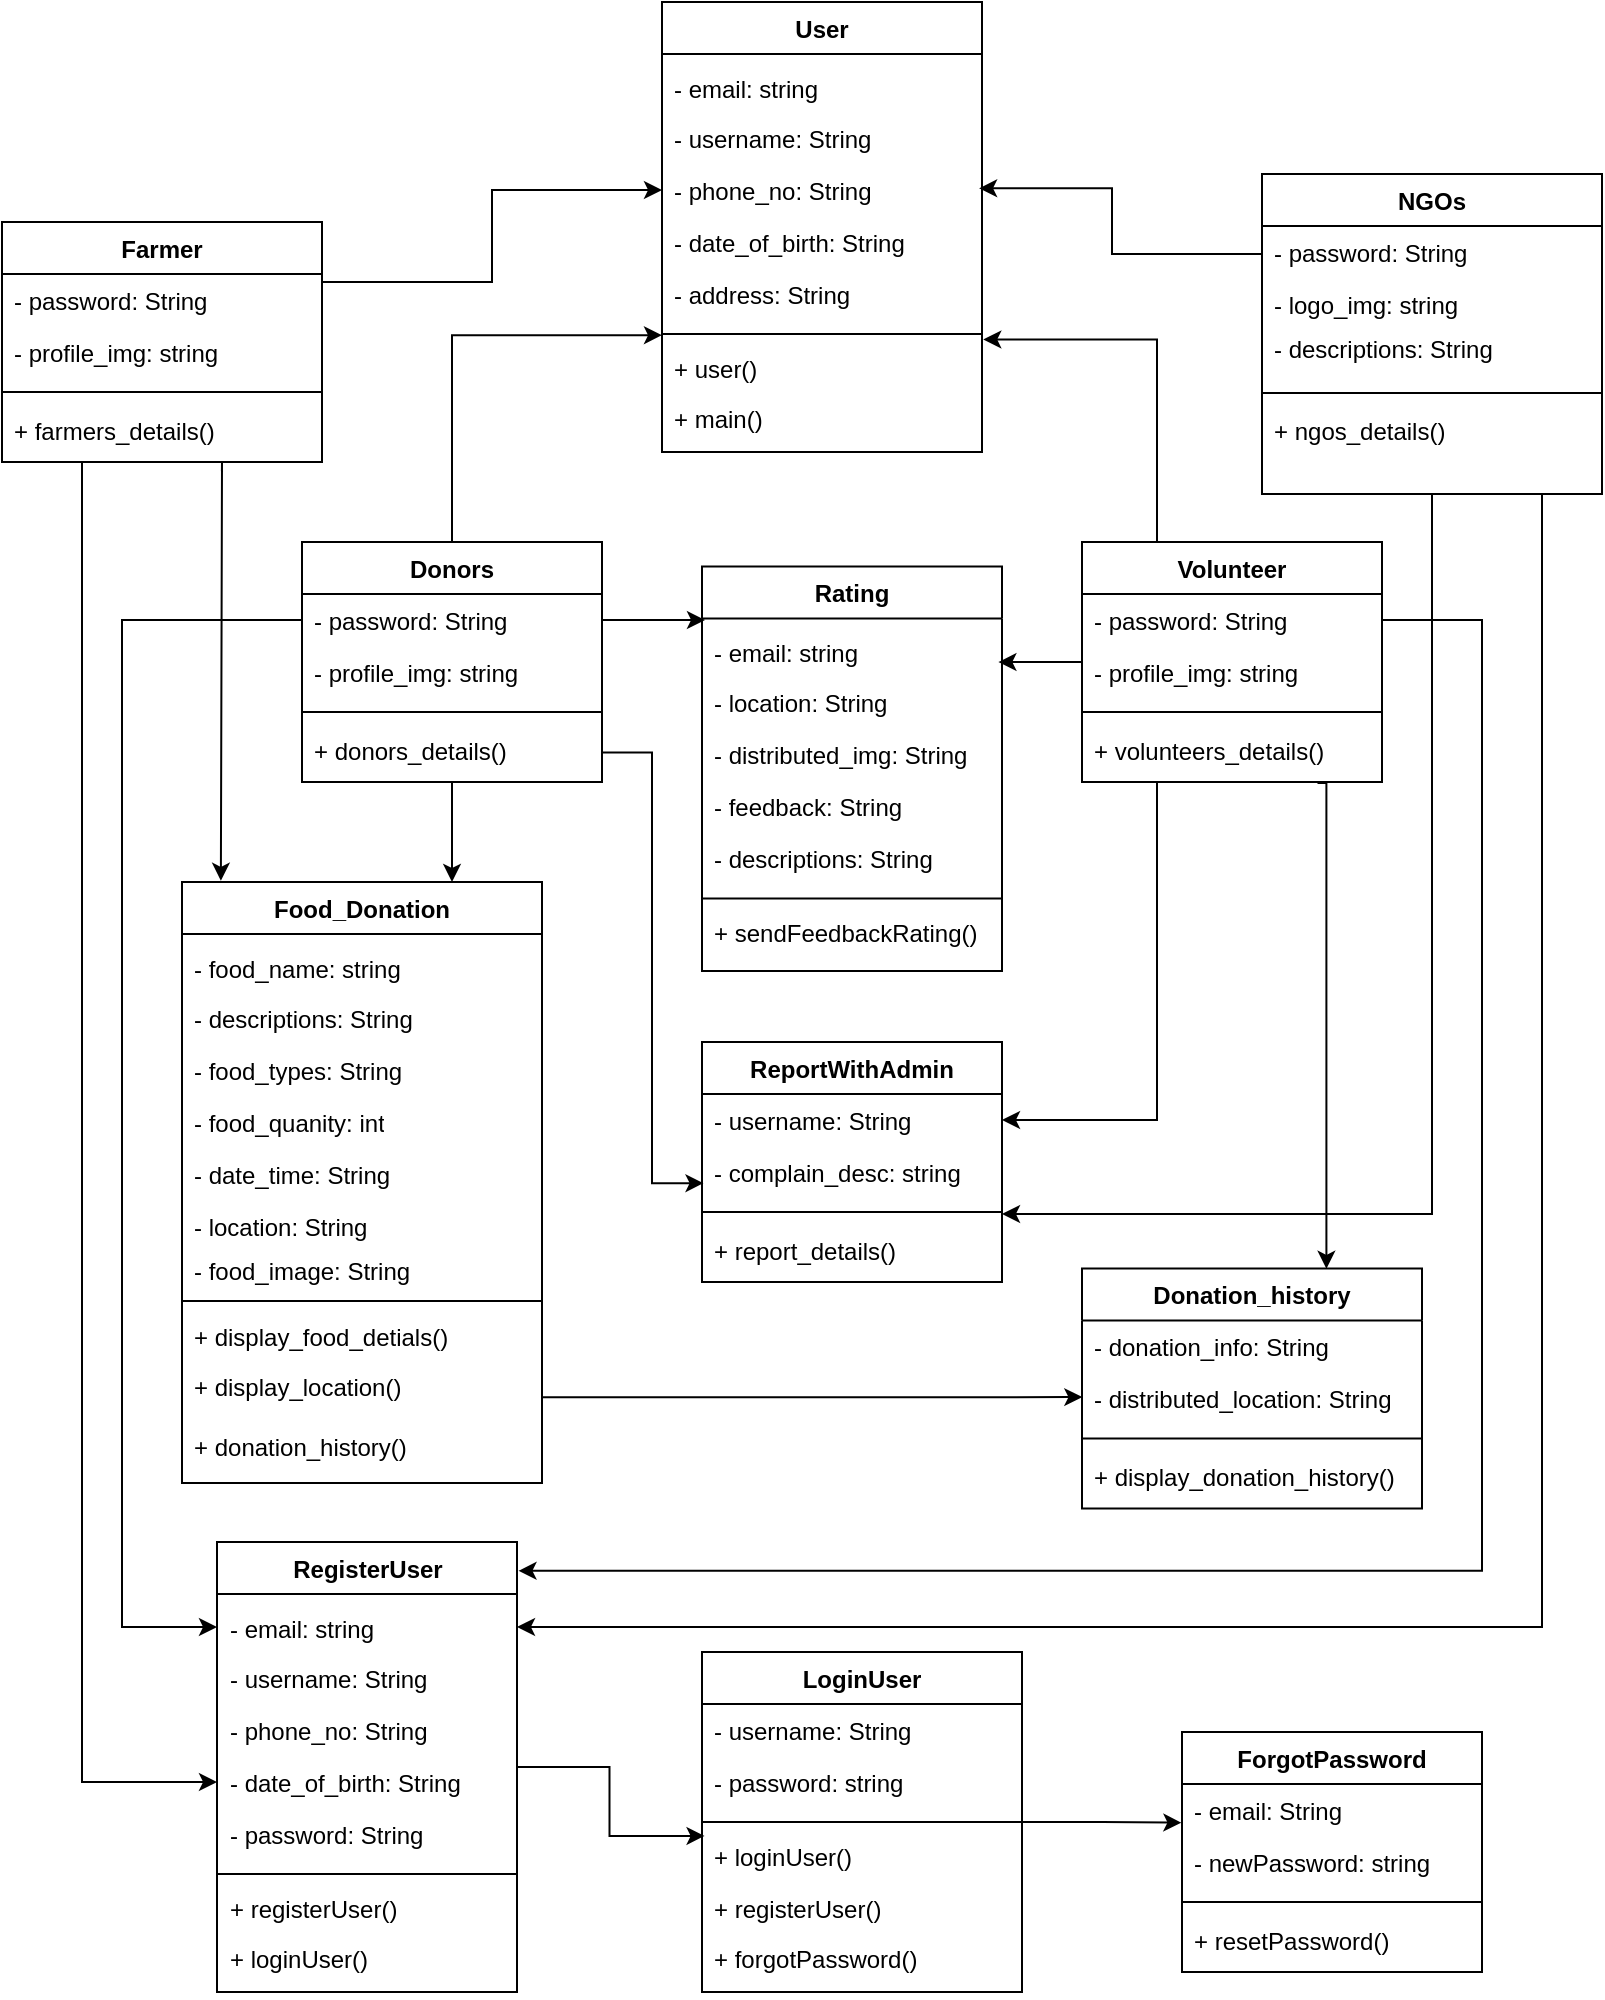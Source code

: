 <mxfile version="22.1.3" type="device">
  <diagram name="Page-1" id="C3SWf8OdfP4lcyhR1-6I">
    <mxGraphModel dx="1658" dy="1020" grid="1" gridSize="10" guides="1" tooltips="1" connect="1" arrows="1" fold="1" page="1" pageScale="1" pageWidth="850" pageHeight="1100" math="0" shadow="0">
      <root>
        <mxCell id="0" />
        <mxCell id="1" parent="0" />
        <mxCell id="x1krA42TcIhZ0nZsKs6z-1" value="LoginUser" style="swimlane;fontStyle=1;align=center;verticalAlign=top;childLayout=stackLayout;horizontal=1;startSize=26;horizontalStack=0;resizeParent=1;resizeParentMax=0;resizeLast=0;collapsible=1;marginBottom=0;whiteSpace=wrap;html=1;" parent="1" vertex="1">
          <mxGeometry x="380" y="865" width="160" height="170" as="geometry" />
        </mxCell>
        <mxCell id="x1krA42TcIhZ0nZsKs6z-2" value="- username: String" style="text;strokeColor=none;fillColor=none;align=left;verticalAlign=top;spacingLeft=4;spacingRight=4;overflow=hidden;rotatable=0;points=[[0,0.5],[1,0.5]];portConstraint=eastwest;whiteSpace=wrap;html=1;" parent="x1krA42TcIhZ0nZsKs6z-1" vertex="1">
          <mxGeometry y="26" width="160" height="26" as="geometry" />
        </mxCell>
        <mxCell id="x1krA42TcIhZ0nZsKs6z-5" value="- password: string" style="text;strokeColor=none;fillColor=none;align=left;verticalAlign=top;spacingLeft=4;spacingRight=4;overflow=hidden;rotatable=0;points=[[0,0.5],[1,0.5]];portConstraint=eastwest;whiteSpace=wrap;html=1;" parent="x1krA42TcIhZ0nZsKs6z-1" vertex="1">
          <mxGeometry y="52" width="160" height="118" as="geometry" />
        </mxCell>
        <mxCell id="x1krA42TcIhZ0nZsKs6z-4" value="+ loginUser()" style="text;strokeColor=none;fillColor=none;align=left;verticalAlign=top;spacingLeft=4;spacingRight=4;overflow=hidden;rotatable=0;points=[[0,0.5],[1,0.5]];portConstraint=eastwest;whiteSpace=wrap;html=1;" parent="1" vertex="1">
          <mxGeometry x="380" y="954" width="160" height="26" as="geometry" />
        </mxCell>
        <mxCell id="x1krA42TcIhZ0nZsKs6z-6" value="+ registerUser()" style="text;strokeColor=none;fillColor=none;align=left;verticalAlign=top;spacingLeft=4;spacingRight=4;overflow=hidden;rotatable=0;points=[[0,0.5],[1,0.5]];portConstraint=eastwest;whiteSpace=wrap;html=1;" parent="1" vertex="1">
          <mxGeometry x="380" y="980" width="140" height="26" as="geometry" />
        </mxCell>
        <mxCell id="x1krA42TcIhZ0nZsKs6z-10" value="" style="line;strokeWidth=1;fillColor=none;align=left;verticalAlign=middle;spacingTop=-1;spacingLeft=3;spacingRight=3;rotatable=0;labelPosition=right;points=[];portConstraint=eastwest;strokeColor=inherit;" parent="1" vertex="1">
          <mxGeometry x="380" y="946" width="160" height="8" as="geometry" />
        </mxCell>
        <mxCell id="x1krA42TcIhZ0nZsKs6z-11" value="+ forgotPassword()" style="text;strokeColor=none;fillColor=none;align=left;verticalAlign=top;spacingLeft=4;spacingRight=4;overflow=hidden;rotatable=0;points=[[0,0.5],[1,0.5]];portConstraint=eastwest;whiteSpace=wrap;html=1;" parent="1" vertex="1">
          <mxGeometry x="380" y="1005" width="140" height="30" as="geometry" />
        </mxCell>
        <mxCell id="x1krA42TcIhZ0nZsKs6z-12" value="RegisterUser" style="swimlane;fontStyle=1;align=center;verticalAlign=top;childLayout=stackLayout;horizontal=1;startSize=26;horizontalStack=0;resizeParent=1;resizeParentMax=0;resizeLast=0;collapsible=1;marginBottom=0;whiteSpace=wrap;html=1;" parent="1" vertex="1">
          <mxGeometry x="137.5" y="810" width="150" height="225" as="geometry" />
        </mxCell>
        <mxCell id="x1krA42TcIhZ0nZsKs6z-16" value="+ registerUser()" style="text;strokeColor=none;fillColor=none;align=left;verticalAlign=top;spacingLeft=4;spacingRight=4;overflow=hidden;rotatable=0;points=[[0,0.5],[1,0.5]];portConstraint=eastwest;whiteSpace=wrap;html=1;" parent="1" vertex="1">
          <mxGeometry x="137.5" y="980" width="150" height="26" as="geometry" />
        </mxCell>
        <mxCell id="x1krA42TcIhZ0nZsKs6z-17" value="" style="line;strokeWidth=1;fillColor=none;align=left;verticalAlign=middle;spacingTop=-1;spacingLeft=3;spacingRight=3;rotatable=0;labelPosition=right;points=[];portConstraint=eastwest;strokeColor=inherit;" parent="1" vertex="1">
          <mxGeometry x="137.5" y="972" width="150" height="8" as="geometry" />
        </mxCell>
        <mxCell id="x1krA42TcIhZ0nZsKs6z-18" value="+ loginUser()" style="text;strokeColor=none;fillColor=none;align=left;verticalAlign=top;spacingLeft=4;spacingRight=4;overflow=hidden;rotatable=0;points=[[0,0.5],[1,0.5]];portConstraint=eastwest;whiteSpace=wrap;html=1;" parent="1" vertex="1">
          <mxGeometry x="137.5" y="1005" width="150" height="30" as="geometry" />
        </mxCell>
        <mxCell id="x1krA42TcIhZ0nZsKs6z-13" value="- username: String" style="text;strokeColor=none;fillColor=none;align=left;verticalAlign=top;spacingLeft=4;spacingRight=4;overflow=hidden;rotatable=0;points=[[0,0.5],[1,0.5]];portConstraint=eastwest;whiteSpace=wrap;html=1;" parent="1" vertex="1">
          <mxGeometry x="137.5" y="865" width="150" height="26" as="geometry" />
        </mxCell>
        <mxCell id="x1krA42TcIhZ0nZsKs6z-14" value="- email: string" style="text;strokeColor=none;fillColor=none;align=left;verticalAlign=top;spacingLeft=4;spacingRight=4;overflow=hidden;rotatable=0;points=[[0,0.5],[1,0.5]];portConstraint=eastwest;whiteSpace=wrap;html=1;" parent="1" vertex="1">
          <mxGeometry x="137.5" y="840" width="150" height="25" as="geometry" />
        </mxCell>
        <mxCell id="x1krA42TcIhZ0nZsKs6z-23" value="- phone_no: String" style="text;strokeColor=none;fillColor=none;align=left;verticalAlign=top;spacingLeft=4;spacingRight=4;overflow=hidden;rotatable=0;points=[[0,0.5],[1,0.5]];portConstraint=eastwest;whiteSpace=wrap;html=1;" parent="1" vertex="1">
          <mxGeometry x="137.5" y="891" width="150" height="26" as="geometry" />
        </mxCell>
        <mxCell id="x1krA42TcIhZ0nZsKs6z-24" value="- date_of_birth: String" style="text;strokeColor=none;fillColor=none;align=left;verticalAlign=top;spacingLeft=4;spacingRight=4;overflow=hidden;rotatable=0;points=[[0,0.5],[1,0.5]];portConstraint=eastwest;whiteSpace=wrap;html=1;" parent="1" vertex="1">
          <mxGeometry x="137.5" y="917" width="150" height="26" as="geometry" />
        </mxCell>
        <mxCell id="x1krA42TcIhZ0nZsKs6z-25" value="- password: String" style="text;strokeColor=none;fillColor=none;align=left;verticalAlign=top;spacingLeft=4;spacingRight=4;overflow=hidden;rotatable=0;points=[[0,0.5],[1,0.5]];portConstraint=eastwest;whiteSpace=wrap;html=1;" parent="1" vertex="1">
          <mxGeometry x="137.5" y="943" width="150" height="26" as="geometry" />
        </mxCell>
        <mxCell id="x1krA42TcIhZ0nZsKs6z-35" value="ForgotPassword" style="swimlane;fontStyle=1;align=center;verticalAlign=top;childLayout=stackLayout;horizontal=1;startSize=26;horizontalStack=0;resizeParent=1;resizeParentMax=0;resizeLast=0;collapsible=1;marginBottom=0;whiteSpace=wrap;html=1;" parent="1" vertex="1">
          <mxGeometry x="620" y="905" width="150" height="120" as="geometry" />
        </mxCell>
        <mxCell id="x1krA42TcIhZ0nZsKs6z-36" value="- email: String" style="text;strokeColor=none;fillColor=none;align=left;verticalAlign=top;spacingLeft=4;spacingRight=4;overflow=hidden;rotatable=0;points=[[0,0.5],[1,0.5]];portConstraint=eastwest;whiteSpace=wrap;html=1;" parent="x1krA42TcIhZ0nZsKs6z-35" vertex="1">
          <mxGeometry y="26" width="150" height="26" as="geometry" />
        </mxCell>
        <mxCell id="x1krA42TcIhZ0nZsKs6z-37" value="- newPassword: string" style="text;strokeColor=none;fillColor=none;align=left;verticalAlign=top;spacingLeft=4;spacingRight=4;overflow=hidden;rotatable=0;points=[[0,0.5],[1,0.5]];portConstraint=eastwest;whiteSpace=wrap;html=1;" parent="x1krA42TcIhZ0nZsKs6z-35" vertex="1">
          <mxGeometry y="52" width="150" height="68" as="geometry" />
        </mxCell>
        <mxCell id="x1krA42TcIhZ0nZsKs6z-39" value="+ resetPassword()" style="text;strokeColor=none;fillColor=none;align=left;verticalAlign=top;spacingLeft=4;spacingRight=4;overflow=hidden;rotatable=0;points=[[0,0.5],[1,0.5]];portConstraint=eastwest;whiteSpace=wrap;html=1;" parent="1" vertex="1">
          <mxGeometry x="620" y="995.5" width="140" height="30" as="geometry" />
        </mxCell>
        <mxCell id="x1krA42TcIhZ0nZsKs6z-40" value="" style="line;strokeWidth=1;fillColor=none;align=left;verticalAlign=middle;spacingTop=-1;spacingLeft=3;spacingRight=3;rotatable=0;labelPosition=right;points=[];portConstraint=eastwest;strokeColor=inherit;" parent="1" vertex="1">
          <mxGeometry x="620" y="986" width="150" height="8" as="geometry" />
        </mxCell>
        <mxCell id="x1krA42TcIhZ0nZsKs6z-46" value="User" style="swimlane;fontStyle=1;align=center;verticalAlign=top;childLayout=stackLayout;horizontal=1;startSize=26;horizontalStack=0;resizeParent=1;resizeParentMax=0;resizeLast=0;collapsible=1;marginBottom=0;whiteSpace=wrap;html=1;" parent="1" vertex="1">
          <mxGeometry x="360" y="40" width="160" height="225" as="geometry" />
        </mxCell>
        <mxCell id="x1krA42TcIhZ0nZsKs6z-47" value="+ user()" style="text;strokeColor=none;fillColor=none;align=left;verticalAlign=top;spacingLeft=4;spacingRight=4;overflow=hidden;rotatable=0;points=[[0,0.5],[1,0.5]];portConstraint=eastwest;whiteSpace=wrap;html=1;" parent="1" vertex="1">
          <mxGeometry x="360" y="210" width="160" height="26" as="geometry" />
        </mxCell>
        <mxCell id="x1krA42TcIhZ0nZsKs6z-48" value="" style="line;strokeWidth=1;fillColor=none;align=left;verticalAlign=middle;spacingTop=-1;spacingLeft=3;spacingRight=3;rotatable=0;labelPosition=right;points=[];portConstraint=eastwest;strokeColor=inherit;" parent="1" vertex="1">
          <mxGeometry x="360" y="202" width="160" height="8" as="geometry" />
        </mxCell>
        <mxCell id="x1krA42TcIhZ0nZsKs6z-49" value="+ main()" style="text;strokeColor=none;fillColor=none;align=left;verticalAlign=top;spacingLeft=4;spacingRight=4;overflow=hidden;rotatable=0;points=[[0,0.5],[1,0.5]];portConstraint=eastwest;whiteSpace=wrap;html=1;" parent="1" vertex="1">
          <mxGeometry x="360" y="235" width="160" height="30" as="geometry" />
        </mxCell>
        <mxCell id="x1krA42TcIhZ0nZsKs6z-50" value="- username: String" style="text;strokeColor=none;fillColor=none;align=left;verticalAlign=top;spacingLeft=4;spacingRight=4;overflow=hidden;rotatable=0;points=[[0,0.5],[1,0.5]];portConstraint=eastwest;whiteSpace=wrap;html=1;" parent="1" vertex="1">
          <mxGeometry x="360" y="95" width="150" height="26" as="geometry" />
        </mxCell>
        <mxCell id="x1krA42TcIhZ0nZsKs6z-51" value="- email: string" style="text;strokeColor=none;fillColor=none;align=left;verticalAlign=top;spacingLeft=4;spacingRight=4;overflow=hidden;rotatable=0;points=[[0,0.5],[1,0.5]];portConstraint=eastwest;whiteSpace=wrap;html=1;" parent="1" vertex="1">
          <mxGeometry x="360" y="70" width="150" height="25" as="geometry" />
        </mxCell>
        <mxCell id="x1krA42TcIhZ0nZsKs6z-52" value="- phone_no: String" style="text;strokeColor=none;fillColor=none;align=left;verticalAlign=top;spacingLeft=4;spacingRight=4;overflow=hidden;rotatable=0;points=[[0,0.5],[1,0.5]];portConstraint=eastwest;whiteSpace=wrap;html=1;" parent="1" vertex="1">
          <mxGeometry x="360" y="121" width="150" height="26" as="geometry" />
        </mxCell>
        <mxCell id="x1krA42TcIhZ0nZsKs6z-53" value="- date_of_birth: String" style="text;strokeColor=none;fillColor=none;align=left;verticalAlign=top;spacingLeft=4;spacingRight=4;overflow=hidden;rotatable=0;points=[[0,0.5],[1,0.5]];portConstraint=eastwest;whiteSpace=wrap;html=1;" parent="1" vertex="1">
          <mxGeometry x="360" y="147" width="150" height="26" as="geometry" />
        </mxCell>
        <mxCell id="x1krA42TcIhZ0nZsKs6z-54" value="- address: String" style="text;strokeColor=none;fillColor=none;align=left;verticalAlign=top;spacingLeft=4;spacingRight=4;overflow=hidden;rotatable=0;points=[[0,0.5],[1,0.5]];portConstraint=eastwest;whiteSpace=wrap;html=1;" parent="1" vertex="1">
          <mxGeometry x="360" y="173" width="150" height="26" as="geometry" />
        </mxCell>
        <mxCell id="x1krA42TcIhZ0nZsKs6z-107" style="edgeStyle=orthogonalEdgeStyle;rounded=0;orthogonalLoop=1;jettySize=auto;html=1;exitX=1;exitY=0.25;exitDx=0;exitDy=0;entryX=0;entryY=0.5;entryDx=0;entryDy=0;" parent="1" source="x1krA42TcIhZ0nZsKs6z-86" target="x1krA42TcIhZ0nZsKs6z-52" edge="1">
          <mxGeometry relative="1" as="geometry" />
        </mxCell>
        <mxCell id="x1krA42TcIhZ0nZsKs6z-133" style="edgeStyle=orthogonalEdgeStyle;rounded=0;orthogonalLoop=1;jettySize=auto;html=1;exitX=0.733;exitY=1.137;exitDx=0;exitDy=0;entryX=0.108;entryY=-0.002;entryDx=0;entryDy=0;entryPerimeter=0;exitPerimeter=0;" parent="1" source="x1krA42TcIhZ0nZsKs6z-89" target="x1krA42TcIhZ0nZsKs6z-119" edge="1">
          <mxGeometry relative="1" as="geometry">
            <Array as="points">
              <mxPoint x="140" y="270" />
              <mxPoint x="139" y="270" />
            </Array>
          </mxGeometry>
        </mxCell>
        <mxCell id="gLFyuexuDcTCl6xAan3J-16" style="edgeStyle=orthogonalEdgeStyle;rounded=0;orthogonalLoop=1;jettySize=auto;html=1;exitX=0.25;exitY=1;exitDx=0;exitDy=0;entryX=0;entryY=0.5;entryDx=0;entryDy=0;" edge="1" parent="1" source="x1krA42TcIhZ0nZsKs6z-86" target="x1krA42TcIhZ0nZsKs6z-24">
          <mxGeometry relative="1" as="geometry" />
        </mxCell>
        <mxCell id="x1krA42TcIhZ0nZsKs6z-86" value="Farmer" style="swimlane;fontStyle=1;align=center;verticalAlign=top;childLayout=stackLayout;horizontal=1;startSize=26;horizontalStack=0;resizeParent=1;resizeParentMax=0;resizeLast=0;collapsible=1;marginBottom=0;whiteSpace=wrap;html=1;" parent="1" vertex="1">
          <mxGeometry x="30" y="150" width="160" height="120" as="geometry" />
        </mxCell>
        <mxCell id="x1krA42TcIhZ0nZsKs6z-87" value="- password: String" style="text;strokeColor=none;fillColor=none;align=left;verticalAlign=top;spacingLeft=4;spacingRight=4;overflow=hidden;rotatable=0;points=[[0,0.5],[1,0.5]];portConstraint=eastwest;whiteSpace=wrap;html=1;" parent="x1krA42TcIhZ0nZsKs6z-86" vertex="1">
          <mxGeometry y="26" width="160" height="26" as="geometry" />
        </mxCell>
        <mxCell id="x1krA42TcIhZ0nZsKs6z-88" value="- profile_img: string" style="text;strokeColor=none;fillColor=none;align=left;verticalAlign=top;spacingLeft=4;spacingRight=4;overflow=hidden;rotatable=0;points=[[0,0.5],[1,0.5]];portConstraint=eastwest;whiteSpace=wrap;html=1;" parent="x1krA42TcIhZ0nZsKs6z-86" vertex="1">
          <mxGeometry y="52" width="160" height="68" as="geometry" />
        </mxCell>
        <mxCell id="x1krA42TcIhZ0nZsKs6z-89" value="+ farmers_details()" style="text;strokeColor=none;fillColor=none;align=left;verticalAlign=top;spacingLeft=4;spacingRight=4;overflow=hidden;rotatable=0;points=[[0,0.5],[1,0.5]];portConstraint=eastwest;whiteSpace=wrap;html=1;" parent="1" vertex="1">
          <mxGeometry x="30" y="240.5" width="150" height="30" as="geometry" />
        </mxCell>
        <mxCell id="x1krA42TcIhZ0nZsKs6z-90" value="" style="line;strokeWidth=1;fillColor=none;align=left;verticalAlign=middle;spacingTop=-1;spacingLeft=3;spacingRight=3;rotatable=0;labelPosition=right;points=[];portConstraint=eastwest;strokeColor=inherit;" parent="1" vertex="1">
          <mxGeometry x="30" y="231" width="160" height="8" as="geometry" />
        </mxCell>
        <mxCell id="gLFyuexuDcTCl6xAan3J-4" style="edgeStyle=orthogonalEdgeStyle;rounded=0;orthogonalLoop=1;jettySize=auto;html=1;exitX=0.75;exitY=1;exitDx=0;exitDy=0;entryX=1;entryY=0.5;entryDx=0;entryDy=0;" edge="1" parent="1" source="x1krA42TcIhZ0nZsKs6z-91" target="x1krA42TcIhZ0nZsKs6z-14">
          <mxGeometry relative="1" as="geometry">
            <Array as="points">
              <mxPoint x="800" y="286" />
              <mxPoint x="800" y="853" />
            </Array>
          </mxGeometry>
        </mxCell>
        <mxCell id="gLFyuexuDcTCl6xAan3J-28" style="edgeStyle=orthogonalEdgeStyle;rounded=0;orthogonalLoop=1;jettySize=auto;html=1;entryX=1;entryY=0.5;entryDx=0;entryDy=0;" edge="1" parent="1" source="x1krA42TcIhZ0nZsKs6z-91" target="x1krA42TcIhZ0nZsKs6z-151">
          <mxGeometry relative="1" as="geometry" />
        </mxCell>
        <mxCell id="x1krA42TcIhZ0nZsKs6z-91" value="NGOs" style="swimlane;fontStyle=1;align=center;verticalAlign=top;childLayout=stackLayout;horizontal=1;startSize=26;horizontalStack=0;resizeParent=1;resizeParentMax=0;resizeLast=0;collapsible=1;marginBottom=0;whiteSpace=wrap;html=1;" parent="1" vertex="1">
          <mxGeometry x="660" y="126" width="170" height="160" as="geometry" />
        </mxCell>
        <mxCell id="x1krA42TcIhZ0nZsKs6z-92" value="- password: String" style="text;strokeColor=none;fillColor=none;align=left;verticalAlign=top;spacingLeft=4;spacingRight=4;overflow=hidden;rotatable=0;points=[[0,0.5],[1,0.5]];portConstraint=eastwest;whiteSpace=wrap;html=1;" parent="x1krA42TcIhZ0nZsKs6z-91" vertex="1">
          <mxGeometry y="26" width="170" height="26" as="geometry" />
        </mxCell>
        <mxCell id="x1krA42TcIhZ0nZsKs6z-93" value="- logo_img: string" style="text;strokeColor=none;fillColor=none;align=left;verticalAlign=top;spacingLeft=4;spacingRight=4;overflow=hidden;rotatable=0;points=[[0,0.5],[1,0.5]];portConstraint=eastwest;whiteSpace=wrap;html=1;" parent="x1krA42TcIhZ0nZsKs6z-91" vertex="1">
          <mxGeometry y="52" width="170" height="108" as="geometry" />
        </mxCell>
        <mxCell id="x1krA42TcIhZ0nZsKs6z-94" value="+ ngos_details()" style="text;strokeColor=none;fillColor=none;align=left;verticalAlign=top;spacingLeft=4;spacingRight=4;overflow=hidden;rotatable=0;points=[[0,0.5],[1,0.5]];portConstraint=eastwest;whiteSpace=wrap;html=1;" parent="1" vertex="1">
          <mxGeometry x="660" y="241" width="150" height="30" as="geometry" />
        </mxCell>
        <mxCell id="x1krA42TcIhZ0nZsKs6z-95" value="" style="line;strokeWidth=1;fillColor=none;align=left;verticalAlign=middle;spacingTop=-1;spacingLeft=3;spacingRight=3;rotatable=0;labelPosition=right;points=[];portConstraint=eastwest;strokeColor=inherit;" parent="1" vertex="1">
          <mxGeometry x="660" y="231.5" width="170" height="8" as="geometry" />
        </mxCell>
        <mxCell id="gLFyuexuDcTCl6xAan3J-18" style="edgeStyle=orthogonalEdgeStyle;rounded=0;orthogonalLoop=1;jettySize=auto;html=1;entryX=0.75;entryY=0;entryDx=0;entryDy=0;" edge="1" parent="1" source="x1krA42TcIhZ0nZsKs6z-96" target="x1krA42TcIhZ0nZsKs6z-119">
          <mxGeometry relative="1" as="geometry" />
        </mxCell>
        <mxCell id="x1krA42TcIhZ0nZsKs6z-96" value="Donors" style="swimlane;fontStyle=1;align=center;verticalAlign=top;childLayout=stackLayout;horizontal=1;startSize=26;horizontalStack=0;resizeParent=1;resizeParentMax=0;resizeLast=0;collapsible=1;marginBottom=0;whiteSpace=wrap;html=1;" parent="1" vertex="1">
          <mxGeometry x="180" y="310" width="150" height="120" as="geometry" />
        </mxCell>
        <mxCell id="x1krA42TcIhZ0nZsKs6z-97" value="- password: String" style="text;strokeColor=none;fillColor=none;align=left;verticalAlign=top;spacingLeft=4;spacingRight=4;overflow=hidden;rotatable=0;points=[[0,0.5],[1,0.5]];portConstraint=eastwest;whiteSpace=wrap;html=1;" parent="x1krA42TcIhZ0nZsKs6z-96" vertex="1">
          <mxGeometry y="26" width="150" height="26" as="geometry" />
        </mxCell>
        <mxCell id="x1krA42TcIhZ0nZsKs6z-98" value="- profile_img: string" style="text;strokeColor=none;fillColor=none;align=left;verticalAlign=top;spacingLeft=4;spacingRight=4;overflow=hidden;rotatable=0;points=[[0,0.5],[1,0.5]];portConstraint=eastwest;whiteSpace=wrap;html=1;" parent="x1krA42TcIhZ0nZsKs6z-96" vertex="1">
          <mxGeometry y="52" width="150" height="68" as="geometry" />
        </mxCell>
        <mxCell id="x1krA42TcIhZ0nZsKs6z-99" value="+ donors_details()" style="text;strokeColor=none;fillColor=none;align=left;verticalAlign=top;spacingLeft=4;spacingRight=4;overflow=hidden;rotatable=0;points=[[0,0.5],[1,0.5]];portConstraint=eastwest;whiteSpace=wrap;html=1;" parent="1" vertex="1">
          <mxGeometry x="180" y="400.5" width="150" height="29.5" as="geometry" />
        </mxCell>
        <mxCell id="x1krA42TcIhZ0nZsKs6z-100" value="" style="line;strokeWidth=1;fillColor=none;align=left;verticalAlign=middle;spacingTop=-1;spacingLeft=3;spacingRight=3;rotatable=0;labelPosition=right;points=[];portConstraint=eastwest;strokeColor=inherit;" parent="1" vertex="1">
          <mxGeometry x="180" y="391" width="150" height="8" as="geometry" />
        </mxCell>
        <mxCell id="gLFyuexuDcTCl6xAan3J-27" style="edgeStyle=orthogonalEdgeStyle;rounded=0;orthogonalLoop=1;jettySize=auto;html=1;exitX=0.25;exitY=1;exitDx=0;exitDy=0;entryX=1;entryY=0.5;entryDx=0;entryDy=0;" edge="1" parent="1" source="x1krA42TcIhZ0nZsKs6z-101" target="x1krA42TcIhZ0nZsKs6z-150">
          <mxGeometry relative="1" as="geometry" />
        </mxCell>
        <mxCell id="x1krA42TcIhZ0nZsKs6z-101" value="Volunteer" style="swimlane;fontStyle=1;align=center;verticalAlign=top;childLayout=stackLayout;horizontal=1;startSize=26;horizontalStack=0;resizeParent=1;resizeParentMax=0;resizeLast=0;collapsible=1;marginBottom=0;whiteSpace=wrap;html=1;" parent="1" vertex="1">
          <mxGeometry x="570" y="310" width="150" height="120" as="geometry" />
        </mxCell>
        <mxCell id="x1krA42TcIhZ0nZsKs6z-102" value="- password: String" style="text;strokeColor=none;fillColor=none;align=left;verticalAlign=top;spacingLeft=4;spacingRight=4;overflow=hidden;rotatable=0;points=[[0,0.5],[1,0.5]];portConstraint=eastwest;whiteSpace=wrap;html=1;" parent="x1krA42TcIhZ0nZsKs6z-101" vertex="1">
          <mxGeometry y="26" width="150" height="26" as="geometry" />
        </mxCell>
        <mxCell id="x1krA42TcIhZ0nZsKs6z-103" value="- profile_img: string" style="text;strokeColor=none;fillColor=none;align=left;verticalAlign=top;spacingLeft=4;spacingRight=4;overflow=hidden;rotatable=0;points=[[0,0.5],[1,0.5]];portConstraint=eastwest;whiteSpace=wrap;html=1;" parent="x1krA42TcIhZ0nZsKs6z-101" vertex="1">
          <mxGeometry y="52" width="150" height="68" as="geometry" />
        </mxCell>
        <mxCell id="x1krA42TcIhZ0nZsKs6z-104" value="+ volunteers_details()" style="text;strokeColor=none;fillColor=none;align=left;verticalAlign=top;spacingLeft=4;spacingRight=4;overflow=hidden;rotatable=0;points=[[0,0.5],[1,0.5]];portConstraint=eastwest;whiteSpace=wrap;html=1;" parent="1" vertex="1">
          <mxGeometry x="570" y="400.5" width="140" height="30" as="geometry" />
        </mxCell>
        <mxCell id="x1krA42TcIhZ0nZsKs6z-105" value="" style="line;strokeWidth=1;fillColor=none;align=left;verticalAlign=middle;spacingTop=-1;spacingLeft=3;spacingRight=3;rotatable=0;labelPosition=right;points=[];portConstraint=eastwest;strokeColor=inherit;" parent="1" vertex="1">
          <mxGeometry x="570" y="391" width="150" height="8" as="geometry" />
        </mxCell>
        <mxCell id="x1krA42TcIhZ0nZsKs6z-106" value="- descriptions: String" style="text;strokeColor=none;fillColor=none;align=left;verticalAlign=top;spacingLeft=4;spacingRight=4;overflow=hidden;rotatable=0;points=[[0,0.5],[1,0.5]];portConstraint=eastwest;whiteSpace=wrap;html=1;" parent="1" vertex="1">
          <mxGeometry x="660" y="200.25" width="150" height="26" as="geometry" />
        </mxCell>
        <mxCell id="x1krA42TcIhZ0nZsKs6z-108" style="edgeStyle=orthogonalEdgeStyle;rounded=0;orthogonalLoop=1;jettySize=auto;html=1;exitX=0.5;exitY=0;exitDx=0;exitDy=0;entryX=0;entryY=-0.131;entryDx=0;entryDy=0;entryPerimeter=0;" parent="1" source="x1krA42TcIhZ0nZsKs6z-96" target="x1krA42TcIhZ0nZsKs6z-47" edge="1">
          <mxGeometry relative="1" as="geometry" />
        </mxCell>
        <mxCell id="x1krA42TcIhZ0nZsKs6z-109" style="edgeStyle=orthogonalEdgeStyle;rounded=0;orthogonalLoop=1;jettySize=auto;html=1;exitX=0;exitY=0.25;exitDx=0;exitDy=0;entryX=1.057;entryY=0.467;entryDx=0;entryDy=0;entryPerimeter=0;" parent="1" source="x1krA42TcIhZ0nZsKs6z-91" target="x1krA42TcIhZ0nZsKs6z-52" edge="1">
          <mxGeometry relative="1" as="geometry" />
        </mxCell>
        <mxCell id="x1krA42TcIhZ0nZsKs6z-119" value="Food_Donation" style="swimlane;fontStyle=1;align=center;verticalAlign=top;childLayout=stackLayout;horizontal=1;startSize=26;horizontalStack=0;resizeParent=1;resizeParentMax=0;resizeLast=0;collapsible=1;marginBottom=0;whiteSpace=wrap;html=1;" parent="1" vertex="1">
          <mxGeometry x="120" y="480" width="180" height="300.5" as="geometry" />
        </mxCell>
        <mxCell id="x1krA42TcIhZ0nZsKs6z-120" value="+ display_food_detials()" style="text;strokeColor=none;fillColor=none;align=left;verticalAlign=top;spacingLeft=4;spacingRight=4;overflow=hidden;rotatable=0;points=[[0,0.5],[1,0.5]];portConstraint=eastwest;whiteSpace=wrap;html=1;" parent="1" vertex="1">
          <mxGeometry x="120" y="693.5" width="150" height="26" as="geometry" />
        </mxCell>
        <mxCell id="x1krA42TcIhZ0nZsKs6z-121" value="" style="line;strokeWidth=1;fillColor=none;align=left;verticalAlign=middle;spacingTop=-1;spacingLeft=3;spacingRight=3;rotatable=0;labelPosition=right;points=[];portConstraint=eastwest;strokeColor=inherit;" parent="1" vertex="1">
          <mxGeometry x="120" y="685.5" width="180" height="8" as="geometry" />
        </mxCell>
        <mxCell id="x1krA42TcIhZ0nZsKs6z-122" value="+ display_location()" style="text;strokeColor=none;fillColor=none;align=left;verticalAlign=top;spacingLeft=4;spacingRight=4;overflow=hidden;rotatable=0;points=[[0,0.5],[1,0.5]];portConstraint=eastwest;whiteSpace=wrap;html=1;" parent="1" vertex="1">
          <mxGeometry x="120" y="718.5" width="150" height="30" as="geometry" />
        </mxCell>
        <mxCell id="x1krA42TcIhZ0nZsKs6z-123" value="- descriptions: String" style="text;strokeColor=none;fillColor=none;align=left;verticalAlign=top;spacingLeft=4;spacingRight=4;overflow=hidden;rotatable=0;points=[[0,0.5],[1,0.5]];portConstraint=eastwest;whiteSpace=wrap;html=1;" parent="1" vertex="1">
          <mxGeometry x="120" y="535" width="150" height="26" as="geometry" />
        </mxCell>
        <mxCell id="x1krA42TcIhZ0nZsKs6z-124" value="- food_name: string" style="text;strokeColor=none;fillColor=none;align=left;verticalAlign=top;spacingLeft=4;spacingRight=4;overflow=hidden;rotatable=0;points=[[0,0.5],[1,0.5]];portConstraint=eastwest;whiteSpace=wrap;html=1;" parent="1" vertex="1">
          <mxGeometry x="120" y="510" width="150" height="25" as="geometry" />
        </mxCell>
        <mxCell id="x1krA42TcIhZ0nZsKs6z-125" value="- food_types: String" style="text;strokeColor=none;fillColor=none;align=left;verticalAlign=top;spacingLeft=4;spacingRight=4;overflow=hidden;rotatable=0;points=[[0,0.5],[1,0.5]];portConstraint=eastwest;whiteSpace=wrap;html=1;" parent="1" vertex="1">
          <mxGeometry x="120" y="561" width="150" height="26" as="geometry" />
        </mxCell>
        <mxCell id="x1krA42TcIhZ0nZsKs6z-126" value="- food_quanity: int" style="text;strokeColor=none;fillColor=none;align=left;verticalAlign=top;spacingLeft=4;spacingRight=4;overflow=hidden;rotatable=0;points=[[0,0.5],[1,0.5]];portConstraint=eastwest;whiteSpace=wrap;html=1;" parent="1" vertex="1">
          <mxGeometry x="120" y="587" width="150" height="26" as="geometry" />
        </mxCell>
        <mxCell id="x1krA42TcIhZ0nZsKs6z-127" value="- date_time: String" style="text;strokeColor=none;fillColor=none;align=left;verticalAlign=top;spacingLeft=4;spacingRight=4;overflow=hidden;rotatable=0;points=[[0,0.5],[1,0.5]];portConstraint=eastwest;whiteSpace=wrap;html=1;" parent="1" vertex="1">
          <mxGeometry x="120" y="613" width="150" height="26" as="geometry" />
        </mxCell>
        <mxCell id="x1krA42TcIhZ0nZsKs6z-128" value="- location: String" style="text;strokeColor=none;fillColor=none;align=left;verticalAlign=top;spacingLeft=4;spacingRight=4;overflow=hidden;rotatable=0;points=[[0,0.5],[1,0.5]];portConstraint=eastwest;whiteSpace=wrap;html=1;" parent="1" vertex="1">
          <mxGeometry x="120" y="639" width="150" height="26" as="geometry" />
        </mxCell>
        <mxCell id="x1krA42TcIhZ0nZsKs6z-129" value="- food_image: String" style="text;strokeColor=none;fillColor=none;align=left;verticalAlign=top;spacingLeft=4;spacingRight=4;overflow=hidden;rotatable=0;points=[[0,0.5],[1,0.5]];portConstraint=eastwest;whiteSpace=wrap;html=1;" parent="1" vertex="1">
          <mxGeometry x="120" y="660.5" width="150" height="26" as="geometry" />
        </mxCell>
        <mxCell id="x1krA42TcIhZ0nZsKs6z-130" value="+ donation_history()" style="text;strokeColor=none;fillColor=none;align=left;verticalAlign=top;spacingLeft=4;spacingRight=4;overflow=hidden;rotatable=0;points=[[0,0.5],[1,0.5]];portConstraint=eastwest;whiteSpace=wrap;html=1;" parent="1" vertex="1">
          <mxGeometry x="120" y="748.5" width="150" height="30" as="geometry" />
        </mxCell>
        <mxCell id="x1krA42TcIhZ0nZsKs6z-136" style="edgeStyle=orthogonalEdgeStyle;rounded=0;orthogonalLoop=1;jettySize=auto;html=1;entryX=-0.002;entryY=-0.098;entryDx=0;entryDy=0;entryPerimeter=0;" parent="1" source="x1krA42TcIhZ0nZsKs6z-1" target="x1krA42TcIhZ0nZsKs6z-37" edge="1">
          <mxGeometry relative="1" as="geometry" />
        </mxCell>
        <mxCell id="x1krA42TcIhZ0nZsKs6z-137" style="edgeStyle=orthogonalEdgeStyle;rounded=0;orthogonalLoop=1;jettySize=auto;html=1;entryX=0.008;entryY=0.115;entryDx=0;entryDy=0;entryPerimeter=0;" parent="1" source="x1krA42TcIhZ0nZsKs6z-12" target="x1krA42TcIhZ0nZsKs6z-4" edge="1">
          <mxGeometry relative="1" as="geometry" />
        </mxCell>
        <mxCell id="x1krA42TcIhZ0nZsKs6z-138" value="Rating" style="swimlane;fontStyle=1;align=center;verticalAlign=top;childLayout=stackLayout;horizontal=1;startSize=26;horizontalStack=0;resizeParent=1;resizeParentMax=0;resizeLast=0;collapsible=1;marginBottom=0;whiteSpace=wrap;html=1;" parent="1" vertex="1">
          <mxGeometry x="380" y="322.25" width="150" height="202.25" as="geometry" />
        </mxCell>
        <mxCell id="x1krA42TcIhZ0nZsKs6z-139" value="+ sendFeedbackRating()" style="text;strokeColor=none;fillColor=none;align=left;verticalAlign=top;spacingLeft=4;spacingRight=4;overflow=hidden;rotatable=0;points=[[0,0.5],[1,0.5]];portConstraint=eastwest;whiteSpace=wrap;html=1;" parent="1" vertex="1">
          <mxGeometry x="380" y="492.25" width="150" height="26" as="geometry" />
        </mxCell>
        <mxCell id="x1krA42TcIhZ0nZsKs6z-140" value="" style="line;strokeWidth=1;fillColor=none;align=left;verticalAlign=middle;spacingTop=-1;spacingLeft=3;spacingRight=3;rotatable=0;labelPosition=right;points=[];portConstraint=eastwest;strokeColor=inherit;" parent="1" vertex="1">
          <mxGeometry x="380" y="484.25" width="150" height="8" as="geometry" />
        </mxCell>
        <mxCell id="x1krA42TcIhZ0nZsKs6z-142" value="- location: String" style="text;strokeColor=none;fillColor=none;align=left;verticalAlign=top;spacingLeft=4;spacingRight=4;overflow=hidden;rotatable=0;points=[[0,0.5],[1,0.5]];portConstraint=eastwest;whiteSpace=wrap;html=1;" parent="1" vertex="1">
          <mxGeometry x="380" y="377.25" width="150" height="26" as="geometry" />
        </mxCell>
        <mxCell id="x1krA42TcIhZ0nZsKs6z-143" value="- email: string" style="text;strokeColor=none;fillColor=none;align=left;verticalAlign=top;spacingLeft=4;spacingRight=4;overflow=hidden;rotatable=0;points=[[0,0.5],[1,0.5]];portConstraint=eastwest;whiteSpace=wrap;html=1;" parent="1" vertex="1">
          <mxGeometry x="380" y="352.25" width="150" height="25" as="geometry" />
        </mxCell>
        <mxCell id="x1krA42TcIhZ0nZsKs6z-144" value="- distributed_img: String" style="text;strokeColor=none;fillColor=none;align=left;verticalAlign=top;spacingLeft=4;spacingRight=4;overflow=hidden;rotatable=0;points=[[0,0.5],[1,0.5]];portConstraint=eastwest;whiteSpace=wrap;html=1;" parent="1" vertex="1">
          <mxGeometry x="380" y="403.25" width="150" height="26" as="geometry" />
        </mxCell>
        <mxCell id="x1krA42TcIhZ0nZsKs6z-145" value="- feedback: String" style="text;strokeColor=none;fillColor=none;align=left;verticalAlign=top;spacingLeft=4;spacingRight=4;overflow=hidden;rotatable=0;points=[[0,0.5],[1,0.5]];portConstraint=eastwest;whiteSpace=wrap;html=1;" parent="1" vertex="1">
          <mxGeometry x="380" y="429.25" width="150" height="26" as="geometry" />
        </mxCell>
        <mxCell id="x1krA42TcIhZ0nZsKs6z-146" value="- descriptions: String" style="text;strokeColor=none;fillColor=none;align=left;verticalAlign=top;spacingLeft=4;spacingRight=4;overflow=hidden;rotatable=0;points=[[0,0.5],[1,0.5]];portConstraint=eastwest;whiteSpace=wrap;html=1;" parent="1" vertex="1">
          <mxGeometry x="380" y="455.25" width="150" height="26" as="geometry" />
        </mxCell>
        <mxCell id="x1krA42TcIhZ0nZsKs6z-148" style="edgeStyle=orthogonalEdgeStyle;rounded=0;orthogonalLoop=1;jettySize=auto;html=1;exitX=0.25;exitY=0;exitDx=0;exitDy=0;entryX=1.004;entryY=-0.048;entryDx=0;entryDy=0;entryPerimeter=0;" parent="1" source="x1krA42TcIhZ0nZsKs6z-101" target="x1krA42TcIhZ0nZsKs6z-47" edge="1">
          <mxGeometry relative="1" as="geometry">
            <mxPoint x="590.0" y="225.5" as="sourcePoint" />
          </mxGeometry>
        </mxCell>
        <mxCell id="x1krA42TcIhZ0nZsKs6z-149" value="ReportWithAdmin" style="swimlane;fontStyle=1;align=center;verticalAlign=top;childLayout=stackLayout;horizontal=1;startSize=26;horizontalStack=0;resizeParent=1;resizeParentMax=0;resizeLast=0;collapsible=1;marginBottom=0;whiteSpace=wrap;html=1;" parent="1" vertex="1">
          <mxGeometry x="380" y="560" width="150" height="120" as="geometry" />
        </mxCell>
        <mxCell id="x1krA42TcIhZ0nZsKs6z-150" value="- username: String" style="text;strokeColor=none;fillColor=none;align=left;verticalAlign=top;spacingLeft=4;spacingRight=4;overflow=hidden;rotatable=0;points=[[0,0.5],[1,0.5]];portConstraint=eastwest;whiteSpace=wrap;html=1;" parent="x1krA42TcIhZ0nZsKs6z-149" vertex="1">
          <mxGeometry y="26" width="150" height="26" as="geometry" />
        </mxCell>
        <mxCell id="x1krA42TcIhZ0nZsKs6z-151" value="- complain_desc: string" style="text;strokeColor=none;fillColor=none;align=left;verticalAlign=top;spacingLeft=4;spacingRight=4;overflow=hidden;rotatable=0;points=[[0,0.5],[1,0.5]];portConstraint=eastwest;whiteSpace=wrap;html=1;" parent="x1krA42TcIhZ0nZsKs6z-149" vertex="1">
          <mxGeometry y="52" width="150" height="68" as="geometry" />
        </mxCell>
        <mxCell id="x1krA42TcIhZ0nZsKs6z-152" value="+ report_details()" style="text;strokeColor=none;fillColor=none;align=left;verticalAlign=top;spacingLeft=4;spacingRight=4;overflow=hidden;rotatable=0;points=[[0,0.5],[1,0.5]];portConstraint=eastwest;whiteSpace=wrap;html=1;" parent="1" vertex="1">
          <mxGeometry x="380" y="650.5" width="140" height="30" as="geometry" />
        </mxCell>
        <mxCell id="x1krA42TcIhZ0nZsKs6z-153" value="" style="line;strokeWidth=1;fillColor=none;align=left;verticalAlign=middle;spacingTop=-1;spacingLeft=3;spacingRight=3;rotatable=0;labelPosition=right;points=[];portConstraint=eastwest;strokeColor=inherit;" parent="1" vertex="1">
          <mxGeometry x="380" y="641" width="150" height="8" as="geometry" />
        </mxCell>
        <mxCell id="gLFyuexuDcTCl6xAan3J-9" style="edgeStyle=orthogonalEdgeStyle;rounded=0;orthogonalLoop=1;jettySize=auto;html=1;exitX=1;exitY=0.5;exitDx=0;exitDy=0;entryX=1.005;entryY=0.064;entryDx=0;entryDy=0;entryPerimeter=0;" edge="1" parent="1" source="x1krA42TcIhZ0nZsKs6z-102" target="x1krA42TcIhZ0nZsKs6z-12">
          <mxGeometry relative="1" as="geometry">
            <Array as="points">
              <mxPoint x="770" y="349" />
              <mxPoint x="770" y="824" />
            </Array>
          </mxGeometry>
        </mxCell>
        <mxCell id="gLFyuexuDcTCl6xAan3J-14" style="edgeStyle=orthogonalEdgeStyle;rounded=0;orthogonalLoop=1;jettySize=auto;html=1;exitX=1;exitY=0.5;exitDx=0;exitDy=0;entryX=0.01;entryY=-0.129;entryDx=0;entryDy=0;entryPerimeter=0;" edge="1" parent="1" source="x1krA42TcIhZ0nZsKs6z-97" target="x1krA42TcIhZ0nZsKs6z-143">
          <mxGeometry relative="1" as="geometry" />
        </mxCell>
        <mxCell id="gLFyuexuDcTCl6xAan3J-15" style="edgeStyle=orthogonalEdgeStyle;rounded=0;orthogonalLoop=1;jettySize=auto;html=1;exitX=0;exitY=0.5;exitDx=0;exitDy=0;entryX=0.988;entryY=0.712;entryDx=0;entryDy=0;entryPerimeter=0;" edge="1" parent="1" source="x1krA42TcIhZ0nZsKs6z-101" target="x1krA42TcIhZ0nZsKs6z-143">
          <mxGeometry relative="1" as="geometry" />
        </mxCell>
        <mxCell id="gLFyuexuDcTCl6xAan3J-17" style="edgeStyle=orthogonalEdgeStyle;rounded=0;orthogonalLoop=1;jettySize=auto;html=1;exitX=0;exitY=0.5;exitDx=0;exitDy=0;entryX=0;entryY=0.5;entryDx=0;entryDy=0;" edge="1" parent="1" source="x1krA42TcIhZ0nZsKs6z-97" target="x1krA42TcIhZ0nZsKs6z-14">
          <mxGeometry relative="1" as="geometry">
            <Array as="points">
              <mxPoint x="90" y="349" />
              <mxPoint x="90" y="852" />
            </Array>
          </mxGeometry>
        </mxCell>
        <mxCell id="gLFyuexuDcTCl6xAan3J-20" value="Donation_history" style="swimlane;fontStyle=1;align=center;verticalAlign=top;childLayout=stackLayout;horizontal=1;startSize=26;horizontalStack=0;resizeParent=1;resizeParentMax=0;resizeLast=0;collapsible=1;marginBottom=0;whiteSpace=wrap;html=1;" vertex="1" parent="1">
          <mxGeometry x="570" y="673.25" width="170" height="120" as="geometry" />
        </mxCell>
        <mxCell id="gLFyuexuDcTCl6xAan3J-21" value="- donation_info: String" style="text;strokeColor=none;fillColor=none;align=left;verticalAlign=top;spacingLeft=4;spacingRight=4;overflow=hidden;rotatable=0;points=[[0,0.5],[1,0.5]];portConstraint=eastwest;whiteSpace=wrap;html=1;" vertex="1" parent="gLFyuexuDcTCl6xAan3J-20">
          <mxGeometry y="26" width="170" height="26" as="geometry" />
        </mxCell>
        <mxCell id="gLFyuexuDcTCl6xAan3J-22" value="- distributed_location: String" style="text;strokeColor=none;fillColor=none;align=left;verticalAlign=top;spacingLeft=4;spacingRight=4;overflow=hidden;rotatable=0;points=[[0,0.5],[1,0.5]];portConstraint=eastwest;whiteSpace=wrap;html=1;" vertex="1" parent="gLFyuexuDcTCl6xAan3J-20">
          <mxGeometry y="52" width="170" height="68" as="geometry" />
        </mxCell>
        <mxCell id="gLFyuexuDcTCl6xAan3J-23" value="+ display_donation_history()" style="text;strokeColor=none;fillColor=none;align=left;verticalAlign=top;spacingLeft=4;spacingRight=4;overflow=hidden;rotatable=0;points=[[0,0.5],[1,0.5]];portConstraint=eastwest;whiteSpace=wrap;html=1;" vertex="1" parent="1">
          <mxGeometry x="570" y="763.75" width="170" height="30" as="geometry" />
        </mxCell>
        <mxCell id="gLFyuexuDcTCl6xAan3J-24" value="" style="line;strokeWidth=1;fillColor=none;align=left;verticalAlign=middle;spacingTop=-1;spacingLeft=3;spacingRight=3;rotatable=0;labelPosition=right;points=[];portConstraint=eastwest;strokeColor=inherit;" vertex="1" parent="1">
          <mxGeometry x="570" y="754.25" width="170" height="8" as="geometry" />
        </mxCell>
        <mxCell id="gLFyuexuDcTCl6xAan3J-25" style="edgeStyle=orthogonalEdgeStyle;rounded=0;orthogonalLoop=1;jettySize=auto;html=1;exitX=1;exitY=0.75;exitDx=0;exitDy=0;entryX=0.001;entryY=0.181;entryDx=0;entryDy=0;entryPerimeter=0;" edge="1" parent="1" source="x1krA42TcIhZ0nZsKs6z-119" target="gLFyuexuDcTCl6xAan3J-22">
          <mxGeometry relative="1" as="geometry">
            <Array as="points">
              <mxPoint x="300" y="738" />
            </Array>
          </mxGeometry>
        </mxCell>
        <mxCell id="gLFyuexuDcTCl6xAan3J-26" style="edgeStyle=orthogonalEdgeStyle;rounded=0;orthogonalLoop=1;jettySize=auto;html=1;exitX=1;exitY=0.5;exitDx=0;exitDy=0;entryX=0.005;entryY=0.273;entryDx=0;entryDy=0;entryPerimeter=0;" edge="1" parent="1" source="x1krA42TcIhZ0nZsKs6z-99" target="x1krA42TcIhZ0nZsKs6z-151">
          <mxGeometry relative="1" as="geometry" />
        </mxCell>
        <mxCell id="gLFyuexuDcTCl6xAan3J-29" style="edgeStyle=orthogonalEdgeStyle;rounded=0;orthogonalLoop=1;jettySize=auto;html=1;exitX=0.75;exitY=1;exitDx=0;exitDy=0;entryX=0.688;entryY=-0.003;entryDx=0;entryDy=0;entryPerimeter=0;" edge="1" parent="1">
          <mxGeometry relative="1" as="geometry">
            <mxPoint x="687.75" y="430.5" as="sourcePoint" />
            <mxPoint x="692.21" y="673.39" as="targetPoint" />
            <Array as="points">
              <mxPoint x="692" y="430" />
            </Array>
          </mxGeometry>
        </mxCell>
      </root>
    </mxGraphModel>
  </diagram>
</mxfile>
